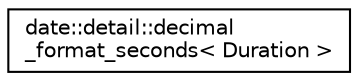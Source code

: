 digraph "Graphical Class Hierarchy"
{
 // LATEX_PDF_SIZE
  edge [fontname="Helvetica",fontsize="10",labelfontname="Helvetica",labelfontsize="10"];
  node [fontname="Helvetica",fontsize="10",shape=record];
  rankdir="LR";
  Node0 [label="date::detail::decimal\l_format_seconds\< Duration \>",height=0.2,width=0.4,color="black", fillcolor="white", style="filled",URL="$classdate_1_1detail_1_1decimal__format__seconds.html",tooltip=" "];
}
